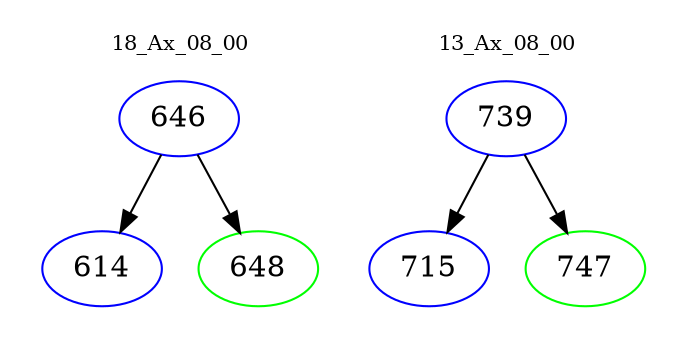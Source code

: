 digraph{
subgraph cluster_0 {
color = white
label = "18_Ax_08_00";
fontsize=10;
T0_646 [label="646", color="blue"]
T0_646 -> T0_614 [color="black"]
T0_614 [label="614", color="blue"]
T0_646 -> T0_648 [color="black"]
T0_648 [label="648", color="green"]
}
subgraph cluster_1 {
color = white
label = "13_Ax_08_00";
fontsize=10;
T1_739 [label="739", color="blue"]
T1_739 -> T1_715 [color="black"]
T1_715 [label="715", color="blue"]
T1_739 -> T1_747 [color="black"]
T1_747 [label="747", color="green"]
}
}

